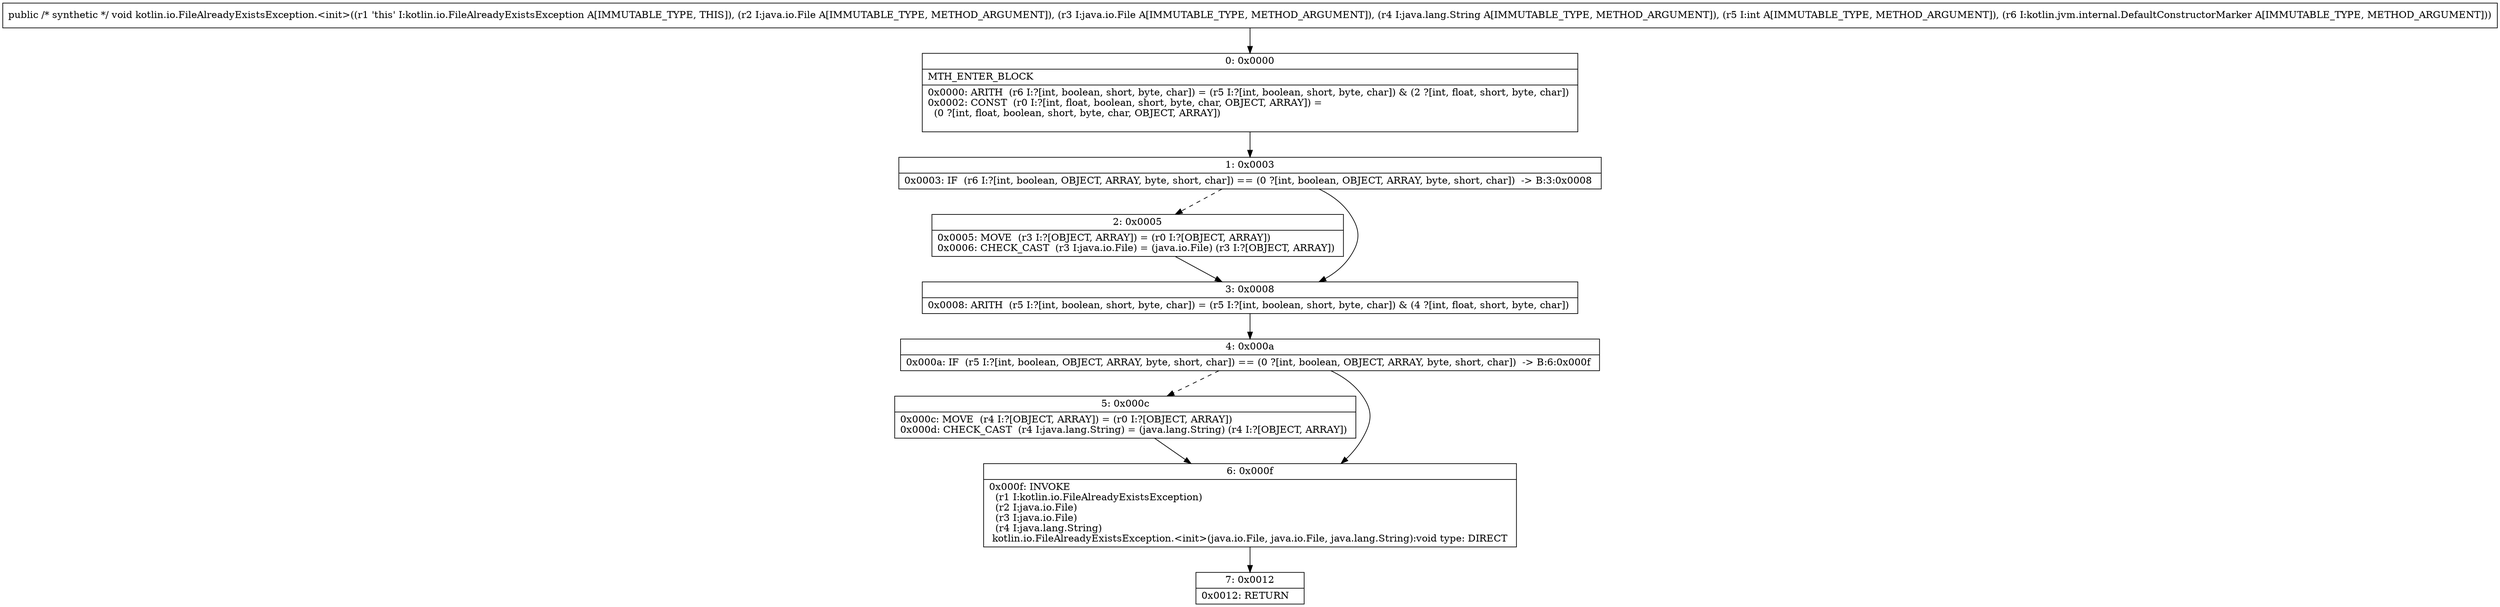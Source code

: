 digraph "CFG forkotlin.io.FileAlreadyExistsException.\<init\>(Ljava\/io\/File;Ljava\/io\/File;Ljava\/lang\/String;ILkotlin\/jvm\/internal\/DefaultConstructorMarker;)V" {
Node_0 [shape=record,label="{0\:\ 0x0000|MTH_ENTER_BLOCK\l|0x0000: ARITH  (r6 I:?[int, boolean, short, byte, char]) = (r5 I:?[int, boolean, short, byte, char]) & (2 ?[int, float, short, byte, char]) \l0x0002: CONST  (r0 I:?[int, float, boolean, short, byte, char, OBJECT, ARRAY]) = \l  (0 ?[int, float, boolean, short, byte, char, OBJECT, ARRAY])\l \l}"];
Node_1 [shape=record,label="{1\:\ 0x0003|0x0003: IF  (r6 I:?[int, boolean, OBJECT, ARRAY, byte, short, char]) == (0 ?[int, boolean, OBJECT, ARRAY, byte, short, char])  \-\> B:3:0x0008 \l}"];
Node_2 [shape=record,label="{2\:\ 0x0005|0x0005: MOVE  (r3 I:?[OBJECT, ARRAY]) = (r0 I:?[OBJECT, ARRAY]) \l0x0006: CHECK_CAST  (r3 I:java.io.File) = (java.io.File) (r3 I:?[OBJECT, ARRAY]) \l}"];
Node_3 [shape=record,label="{3\:\ 0x0008|0x0008: ARITH  (r5 I:?[int, boolean, short, byte, char]) = (r5 I:?[int, boolean, short, byte, char]) & (4 ?[int, float, short, byte, char]) \l}"];
Node_4 [shape=record,label="{4\:\ 0x000a|0x000a: IF  (r5 I:?[int, boolean, OBJECT, ARRAY, byte, short, char]) == (0 ?[int, boolean, OBJECT, ARRAY, byte, short, char])  \-\> B:6:0x000f \l}"];
Node_5 [shape=record,label="{5\:\ 0x000c|0x000c: MOVE  (r4 I:?[OBJECT, ARRAY]) = (r0 I:?[OBJECT, ARRAY]) \l0x000d: CHECK_CAST  (r4 I:java.lang.String) = (java.lang.String) (r4 I:?[OBJECT, ARRAY]) \l}"];
Node_6 [shape=record,label="{6\:\ 0x000f|0x000f: INVOKE  \l  (r1 I:kotlin.io.FileAlreadyExistsException)\l  (r2 I:java.io.File)\l  (r3 I:java.io.File)\l  (r4 I:java.lang.String)\l kotlin.io.FileAlreadyExistsException.\<init\>(java.io.File, java.io.File, java.lang.String):void type: DIRECT \l}"];
Node_7 [shape=record,label="{7\:\ 0x0012|0x0012: RETURN   \l}"];
MethodNode[shape=record,label="{public \/* synthetic *\/ void kotlin.io.FileAlreadyExistsException.\<init\>((r1 'this' I:kotlin.io.FileAlreadyExistsException A[IMMUTABLE_TYPE, THIS]), (r2 I:java.io.File A[IMMUTABLE_TYPE, METHOD_ARGUMENT]), (r3 I:java.io.File A[IMMUTABLE_TYPE, METHOD_ARGUMENT]), (r4 I:java.lang.String A[IMMUTABLE_TYPE, METHOD_ARGUMENT]), (r5 I:int A[IMMUTABLE_TYPE, METHOD_ARGUMENT]), (r6 I:kotlin.jvm.internal.DefaultConstructorMarker A[IMMUTABLE_TYPE, METHOD_ARGUMENT])) }"];
MethodNode -> Node_0;
Node_0 -> Node_1;
Node_1 -> Node_2[style=dashed];
Node_1 -> Node_3;
Node_2 -> Node_3;
Node_3 -> Node_4;
Node_4 -> Node_5[style=dashed];
Node_4 -> Node_6;
Node_5 -> Node_6;
Node_6 -> Node_7;
}


